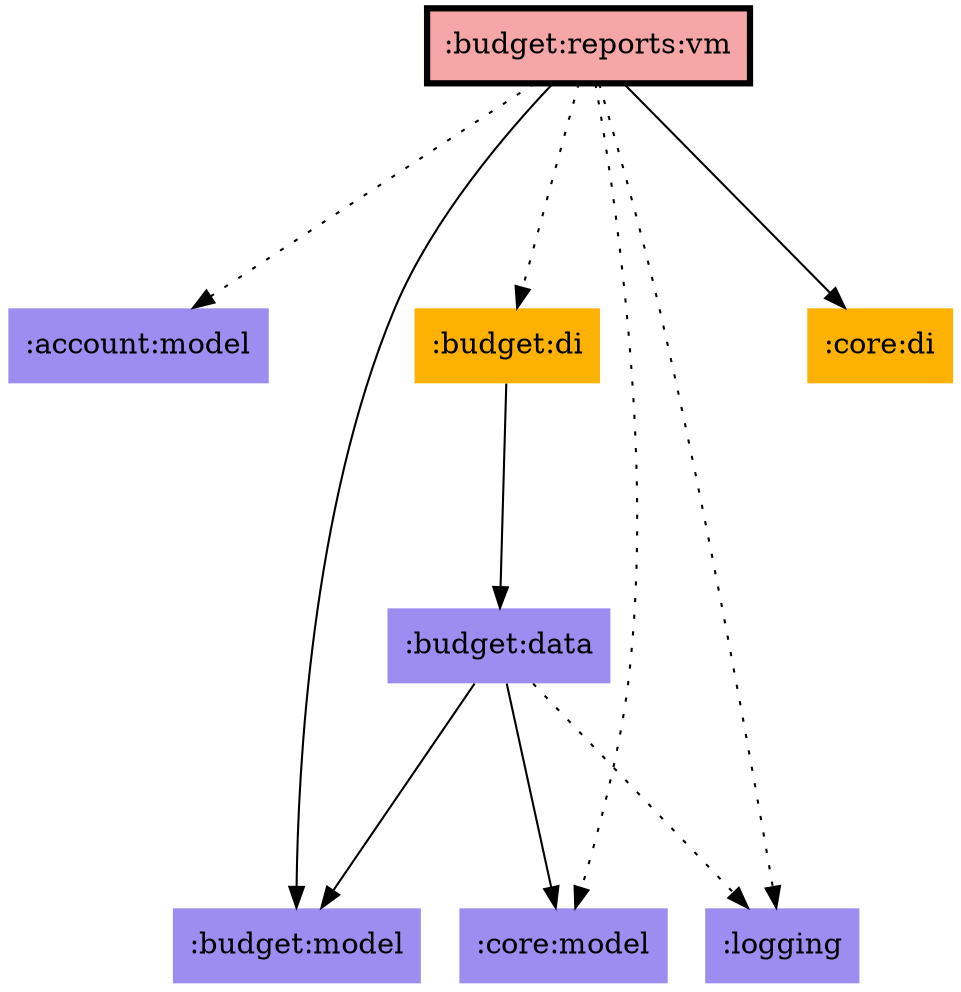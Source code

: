digraph {
edge ["dir"="forward"]
graph ["dpi"="100","fontsize"="30","ranksep"="1.5","rankdir"="TB"]
node ["style"="filled"]
":account:model" ["fillcolor"="#9D8DF1","shape"="none"]
":budget:data" ["fillcolor"="#9D8DF1","shape"="none"]
":budget:di" ["fillcolor"="#FCB103","shape"="none"]
":budget:model" ["fillcolor"="#9D8DF1","shape"="none"]
":budget:reports:vm" ["fillcolor"="#F5A6A6","color"="black","penwidth"="3","shape"="box"]
":core:di" ["fillcolor"="#FCB103","shape"="none"]
":core:model" ["fillcolor"="#9D8DF1","shape"="none"]
":logging" ["fillcolor"="#9D8DF1","shape"="none"]
":budget:data" -> ":budget:model"
":budget:data" -> ":core:model"
":budget:data" -> ":logging" ["style"="dotted"]
":budget:di" -> ":budget:data"
":budget:reports:vm" -> ":account:model" ["style"="dotted"]
":budget:reports:vm" -> ":budget:di" ["style"="dotted"]
":budget:reports:vm" -> ":budget:model"
":budget:reports:vm" -> ":core:di"
":budget:reports:vm" -> ":core:model" ["style"="dotted"]
":budget:reports:vm" -> ":logging" ["style"="dotted"]
}
